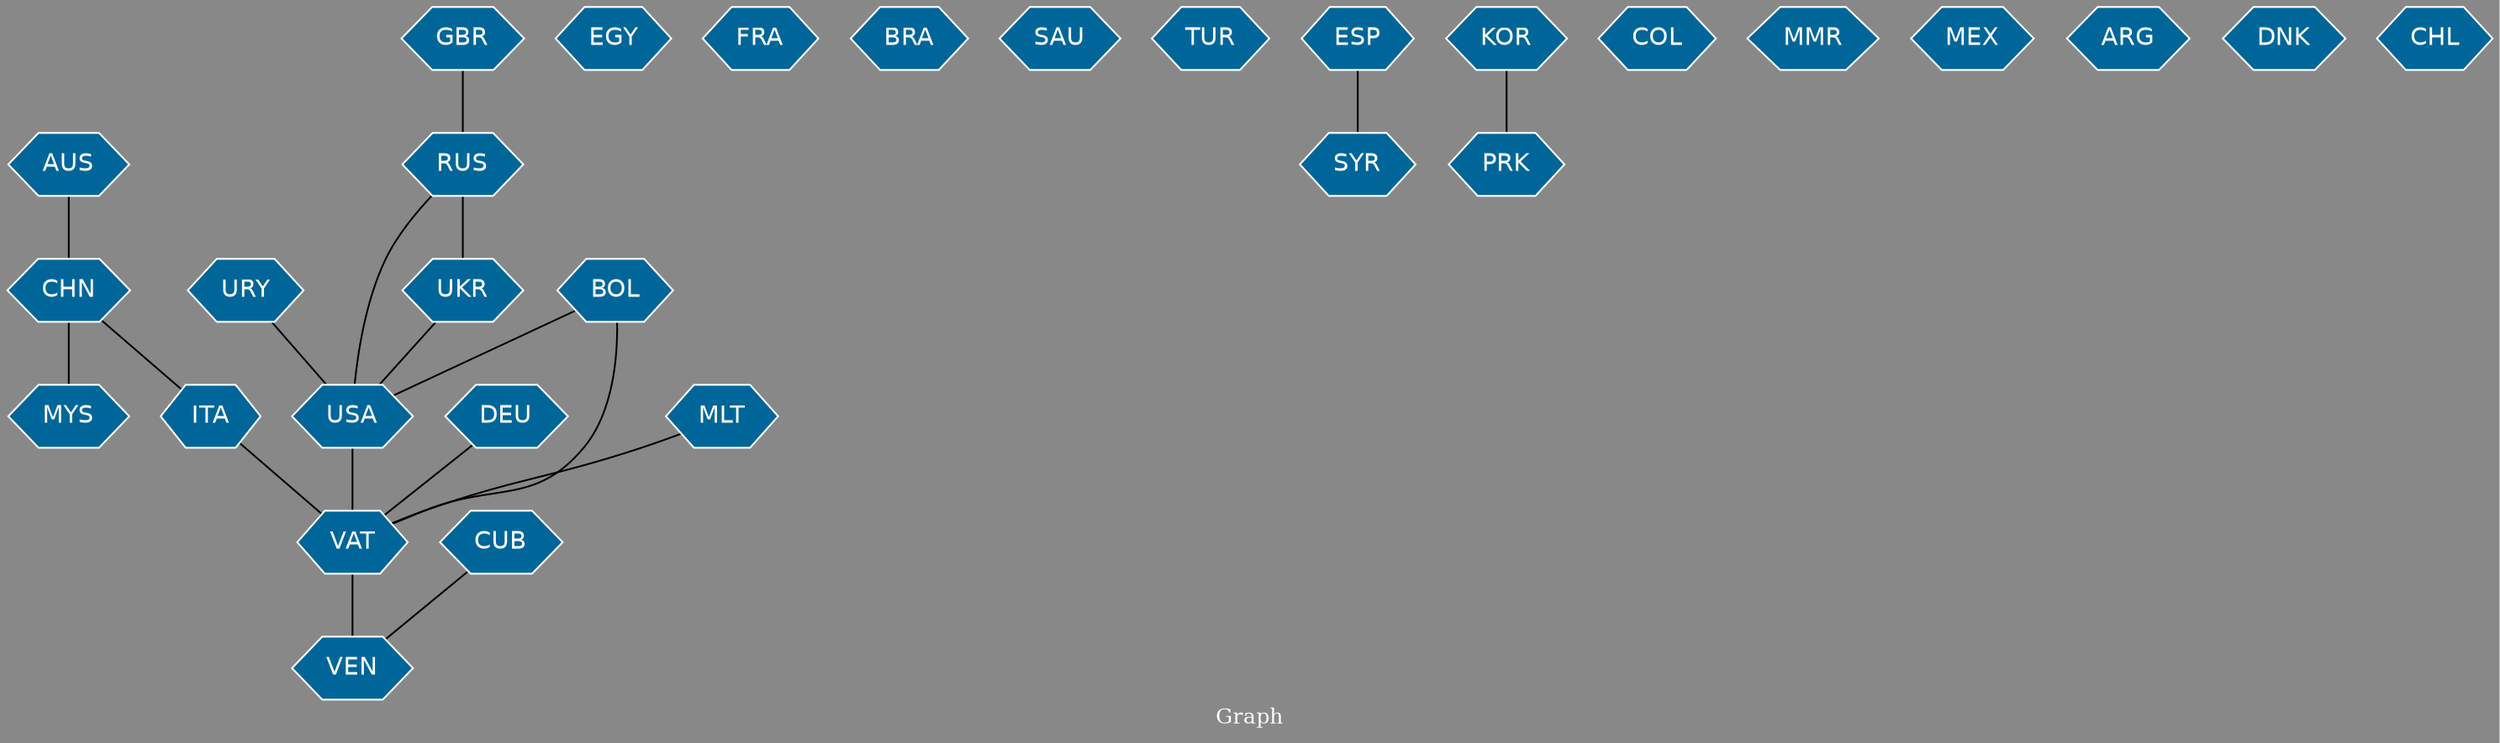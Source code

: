 // Countries together in item graph
graph {
	graph [bgcolor="#888888" fontcolor=white fontsize=12 label="Graph" outputorder=edgesfirst overlap=prism]
	node [color=white fillcolor="#006699" fontcolor=white fontname=Helvetica shape=hexagon style=filled]
	edge [arrowhead=open color=black fontcolor=white fontname=Courier fontsize=12]
		URY [label=URY]
		USA [label=USA]
		CHN [label=CHN]
		VEN [label=VEN]
		EGY [label=EGY]
		VAT [label=VAT]
		FRA [label=FRA]
		MYS [label=MYS]
		UKR [label=UKR]
		RUS [label=RUS]
		GBR [label=GBR]
		BRA [label=BRA]
		SAU [label=SAU]
		TUR [label=TUR]
		ESP [label=ESP]
		PRK [label=PRK]
		AUS [label=AUS]
		KOR [label=KOR]
		COL [label=COL]
		CUB [label=CUB]
		ITA [label=ITA]
		SYR [label=SYR]
		MMR [label=MMR]
		DEU [label=DEU]
		BOL [label=BOL]
		MEX [label=MEX]
		MLT [label=MLT]
		ARG [label=ARG]
		DNK [label=DNK]
		CHL [label=CHL]
			URY -- USA [weight=2]
			CHN -- MYS [weight=5]
			GBR -- RUS [weight=1]
			KOR -- PRK [weight=1]
			ITA -- VAT [weight=1]
			AUS -- CHN [weight=1]
			RUS -- USA [weight=10]
			BOL -- VAT [weight=1]
			USA -- VAT [weight=9]
			UKR -- USA [weight=6]
			RUS -- UKR [weight=15]
			CHN -- ITA [weight=1]
			BOL -- USA [weight=1]
			ESP -- SYR [weight=1]
			DEU -- VAT [weight=1]
			VAT -- VEN [weight=2]
			CUB -- VEN [weight=1]
			MLT -- VAT [weight=1]
}